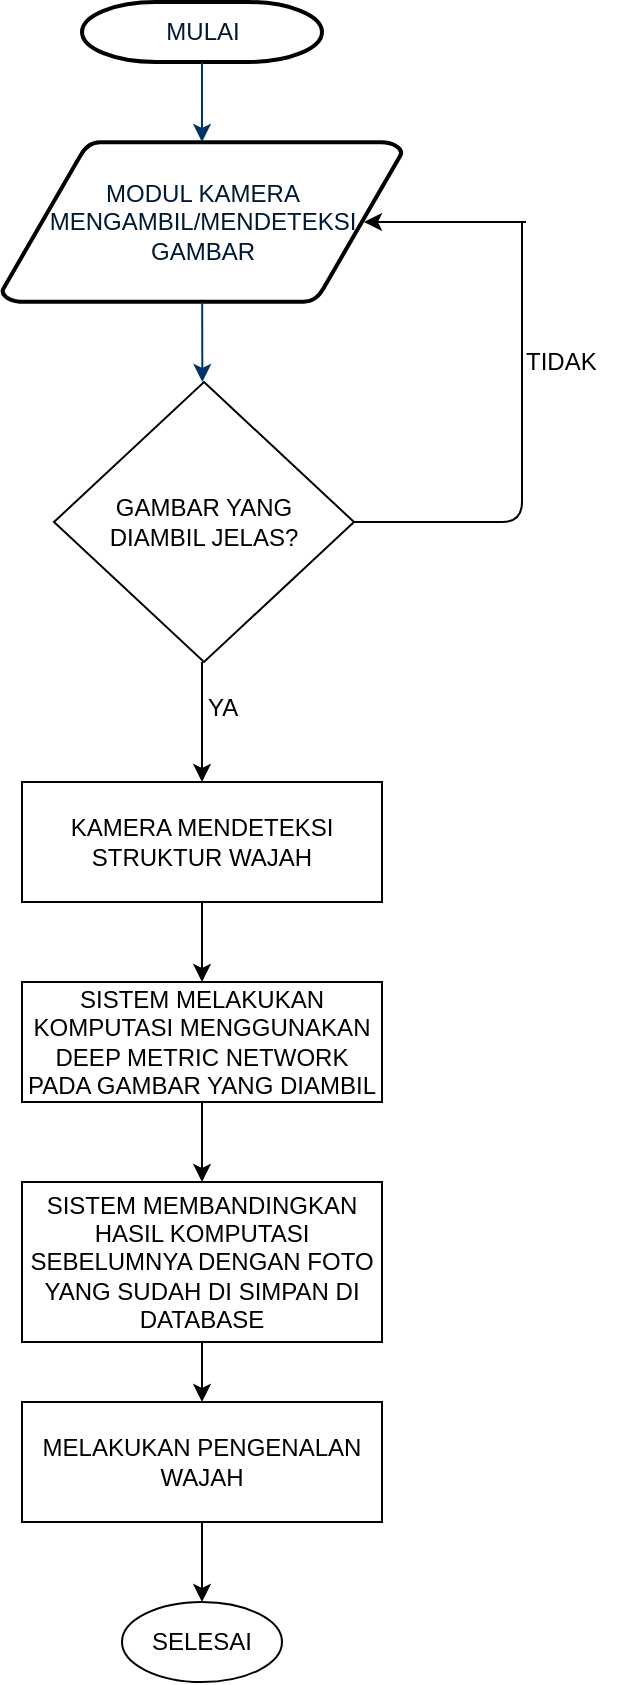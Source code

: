 <mxfile version="12.1.0" type="github" pages="1"><diagram id="6a731a19-8d31-9384-78a2-239565b7b9f0" name="Page-1"><mxGraphModel dx="1289" dy="750" grid="1" gridSize="10" guides="1" tooltips="1" connect="1" arrows="1" fold="1" page="1" pageScale="1" pageWidth="1169" pageHeight="827" background="#ffffff" math="0" shadow="0"><root><mxCell id="0"/><mxCell id="1" parent="0"/><mxCell id="2" value="MULAI" style="shape=mxgraph.flowchart.terminator;fillColor=#FFFFFF;strokeColor=#000000;strokeWidth=2;gradientColor=none;gradientDirection=north;fontColor=#001933;fontStyle=0;html=1;" parent="1" vertex="1"><mxGeometry x="260" y="60" width="120" height="30" as="geometry"/></mxCell><mxCell id="3" value="&lt;div&gt;MODUL KAMERA &lt;br&gt;&lt;/div&gt;&lt;div&gt;MENGAMBIL/MENDETEKSI&lt;/div&gt;&lt;div&gt;GAMBAR&lt;br&gt;&lt;/div&gt;" style="shape=mxgraph.flowchart.data;fillColor=#FFFFFF;strokeColor=#000000;strokeWidth=2;gradientColor=none;gradientDirection=north;fontColor=#001933;fontStyle=0;html=1;" parent="1" vertex="1"><mxGeometry x="220" y="130" width="200" height="80" as="geometry"/></mxCell><mxCell id="7" style="fontColor=#001933;fontStyle=1;strokeColor=#003366;strokeWidth=1;html=1;" parent="1" source="2" target="3" edge="1"><mxGeometry relative="1" as="geometry"/></mxCell><mxCell id="8" style="fontColor=#001933;fontStyle=1;strokeColor=#003366;strokeWidth=1;html=1;" parent="1" source="3" edge="1"><mxGeometry relative="1" as="geometry"><mxPoint x="320.167" y="250" as="targetPoint"/></mxGeometry></mxCell><mxCell id="MZxdjVrtMhsDlBln9qXx-56" value="&lt;div&gt;GAMBAR YANG &lt;br&gt;&lt;/div&gt;&lt;div&gt;DIAMBIL JELAS?&lt;br&gt;&lt;/div&gt;" style="rhombus;whiteSpace=wrap;html=1;" vertex="1" parent="1"><mxGeometry x="246" y="250" width="150" height="140" as="geometry"/></mxCell><mxCell id="MZxdjVrtMhsDlBln9qXx-60" value="" style="endArrow=none;html=1;exitX=1;exitY=0.5;exitDx=0;exitDy=0;" edge="1" parent="1" source="MZxdjVrtMhsDlBln9qXx-56"><mxGeometry width="50" height="50" relative="1" as="geometry"><mxPoint x="440" y="330" as="sourcePoint"/><mxPoint x="480" y="170" as="targetPoint"/><Array as="points"><mxPoint x="480" y="320"/></Array></mxGeometry></mxCell><mxCell id="MZxdjVrtMhsDlBln9qXx-61" value="" style="endArrow=classic;html=1;entryX=0.905;entryY=0.5;entryDx=0;entryDy=0;entryPerimeter=0;" edge="1" parent="1" target="3"><mxGeometry width="50" height="50" relative="1" as="geometry"><mxPoint x="482" y="170" as="sourcePoint"/><mxPoint x="411" y="220" as="targetPoint"/></mxGeometry></mxCell><mxCell id="MZxdjVrtMhsDlBln9qXx-62" value="TIDAK" style="text;html=1;resizable=0;points=[];autosize=1;align=left;verticalAlign=top;spacingTop=-4;" vertex="1" parent="1"><mxGeometry x="480" y="230" width="50" height="20" as="geometry"/></mxCell><mxCell id="MZxdjVrtMhsDlBln9qXx-65" value="KAMERA MENDETEKSI STRUKTUR WAJAH" style="rounded=0;whiteSpace=wrap;html=1;" vertex="1" parent="1"><mxGeometry x="230" y="450" width="180" height="60" as="geometry"/></mxCell><mxCell id="MZxdjVrtMhsDlBln9qXx-66" value="" style="endArrow=classic;html=1;" edge="1" parent="1"><mxGeometry width="50" height="50" relative="1" as="geometry"><mxPoint x="320" y="390" as="sourcePoint"/><mxPoint x="320" y="450" as="targetPoint"/></mxGeometry></mxCell><mxCell id="MZxdjVrtMhsDlBln9qXx-67" value="YA" style="text;html=1;resizable=0;points=[];autosize=1;align=left;verticalAlign=top;spacingTop=-4;" vertex="1" parent="1"><mxGeometry x="321" y="403" width="30" height="20" as="geometry"/></mxCell><mxCell id="MZxdjVrtMhsDlBln9qXx-68" value="SISTEM MELAKUKAN KOMPUTASI MENGGUNAKAN DEEP METRIC NETWORK PADA GAMBAR YANG DIAMBIL" style="rounded=0;whiteSpace=wrap;html=1;" vertex="1" parent="1"><mxGeometry x="230" y="550" width="180" height="60" as="geometry"/></mxCell><mxCell id="MZxdjVrtMhsDlBln9qXx-69" value="" style="endArrow=classic;html=1;exitX=0.5;exitY=1;exitDx=0;exitDy=0;entryX=0.5;entryY=0;entryDx=0;entryDy=0;" edge="1" parent="1" source="MZxdjVrtMhsDlBln9qXx-65" target="MZxdjVrtMhsDlBln9qXx-68"><mxGeometry width="50" height="50" relative="1" as="geometry"><mxPoint x="270" y="630" as="sourcePoint"/><mxPoint x="220" y="680" as="targetPoint"/></mxGeometry></mxCell><mxCell id="MZxdjVrtMhsDlBln9qXx-74" style="edgeStyle=orthogonalEdgeStyle;rounded=0;orthogonalLoop=1;jettySize=auto;html=1;exitX=0.5;exitY=1;exitDx=0;exitDy=0;entryX=0.5;entryY=0;entryDx=0;entryDy=0;" edge="1" parent="1" source="MZxdjVrtMhsDlBln9qXx-70"><mxGeometry relative="1" as="geometry"><mxPoint x="320" y="760" as="targetPoint"/></mxGeometry></mxCell><mxCell id="MZxdjVrtMhsDlBln9qXx-70" value="SISTEM MEMBANDINGKAN HASIL KOMPUTASI SEBELUMNYA DENGAN FOTO YANG SUDAH DI SIMPAN DI DATABASE" style="rounded=0;whiteSpace=wrap;html=1;" vertex="1" parent="1"><mxGeometry x="230" y="650" width="180" height="80" as="geometry"/></mxCell><mxCell id="MZxdjVrtMhsDlBln9qXx-71" value="" style="endArrow=classic;html=1;exitX=0.5;exitY=1;exitDx=0;exitDy=0;entryX=0.5;entryY=0;entryDx=0;entryDy=0;" edge="1" parent="1"><mxGeometry width="50" height="50" relative="1" as="geometry"><mxPoint x="320" y="610" as="sourcePoint"/><mxPoint x="320" y="650" as="targetPoint"/></mxGeometry></mxCell><mxCell id="MZxdjVrtMhsDlBln9qXx-78" style="edgeStyle=orthogonalEdgeStyle;rounded=0;orthogonalLoop=1;jettySize=auto;html=1;exitX=0.5;exitY=1;exitDx=0;exitDy=0;" edge="1" parent="1" source="MZxdjVrtMhsDlBln9qXx-77" target="MZxdjVrtMhsDlBln9qXx-79"><mxGeometry relative="1" as="geometry"><mxPoint x="320" y="850" as="targetPoint"/></mxGeometry></mxCell><mxCell id="MZxdjVrtMhsDlBln9qXx-77" value="MELAKUKAN PENGENALAN WAJAH" style="rounded=0;whiteSpace=wrap;html=1;" vertex="1" parent="1"><mxGeometry x="230" y="760" width="180" height="60" as="geometry"/></mxCell><mxCell id="MZxdjVrtMhsDlBln9qXx-79" value="SELESAI" style="ellipse;whiteSpace=wrap;html=1;" vertex="1" parent="1"><mxGeometry x="280" y="860" width="80" height="40" as="geometry"/></mxCell></root></mxGraphModel></diagram></mxfile>